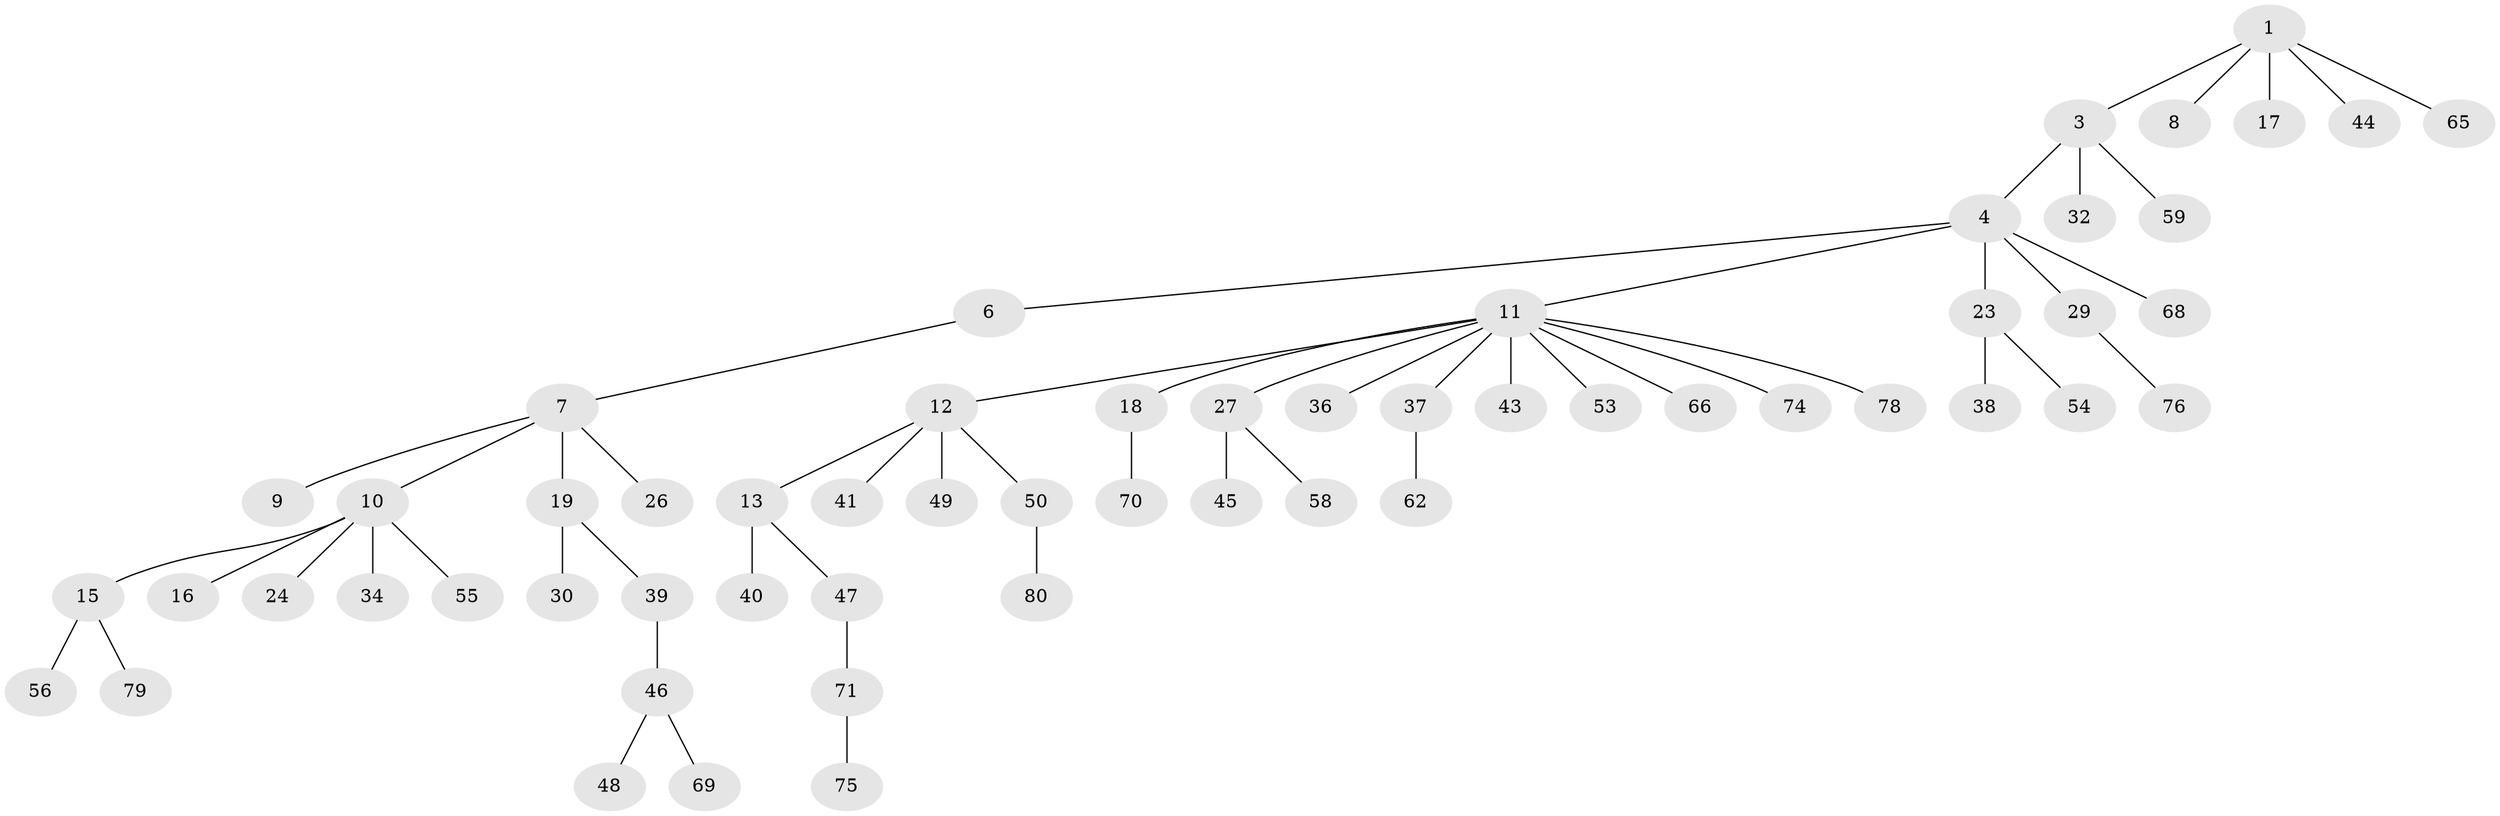 // Generated by graph-tools (version 1.1) at 2025/24/03/03/25 07:24:06]
// undirected, 57 vertices, 56 edges
graph export_dot {
graph [start="1"]
  node [color=gray90,style=filled];
  1 [super="+2"];
  3;
  4 [super="+5"];
  6;
  7 [super="+25"];
  8;
  9 [super="+60"];
  10 [super="+14"];
  11 [super="+22"];
  12 [super="+33"];
  13 [super="+31"];
  15 [super="+51"];
  16;
  17 [super="+42"];
  18 [super="+21"];
  19 [super="+20"];
  23 [super="+35"];
  24;
  26 [super="+57"];
  27 [super="+28"];
  29 [super="+73"];
  30;
  32;
  34;
  36;
  37 [super="+52"];
  38;
  39;
  40 [super="+61"];
  41;
  43;
  44;
  45;
  46 [super="+63"];
  47;
  48;
  49;
  50 [super="+67"];
  53;
  54;
  55;
  56;
  58 [super="+64"];
  59;
  62 [super="+77"];
  65;
  66;
  68 [super="+72"];
  69;
  70;
  71 [super="+81"];
  74;
  75;
  76;
  78;
  79;
  80;
  1 -- 44;
  1 -- 17;
  1 -- 3;
  1 -- 65;
  1 -- 8;
  3 -- 4;
  3 -- 32;
  3 -- 59;
  4 -- 6;
  4 -- 29;
  4 -- 11;
  4 -- 23;
  4 -- 68;
  6 -- 7;
  7 -- 9;
  7 -- 10;
  7 -- 19;
  7 -- 26;
  10 -- 55;
  10 -- 16;
  10 -- 34;
  10 -- 24;
  10 -- 15;
  11 -- 12;
  11 -- 18;
  11 -- 27;
  11 -- 37;
  11 -- 74;
  11 -- 78;
  11 -- 66;
  11 -- 36;
  11 -- 53;
  11 -- 43;
  12 -- 13;
  12 -- 41;
  12 -- 50;
  12 -- 49;
  13 -- 40;
  13 -- 47;
  15 -- 56;
  15 -- 79;
  18 -- 70;
  19 -- 30;
  19 -- 39;
  23 -- 54;
  23 -- 38;
  27 -- 45;
  27 -- 58;
  29 -- 76;
  37 -- 62;
  39 -- 46;
  46 -- 48;
  46 -- 69;
  47 -- 71;
  50 -- 80;
  71 -- 75;
}
